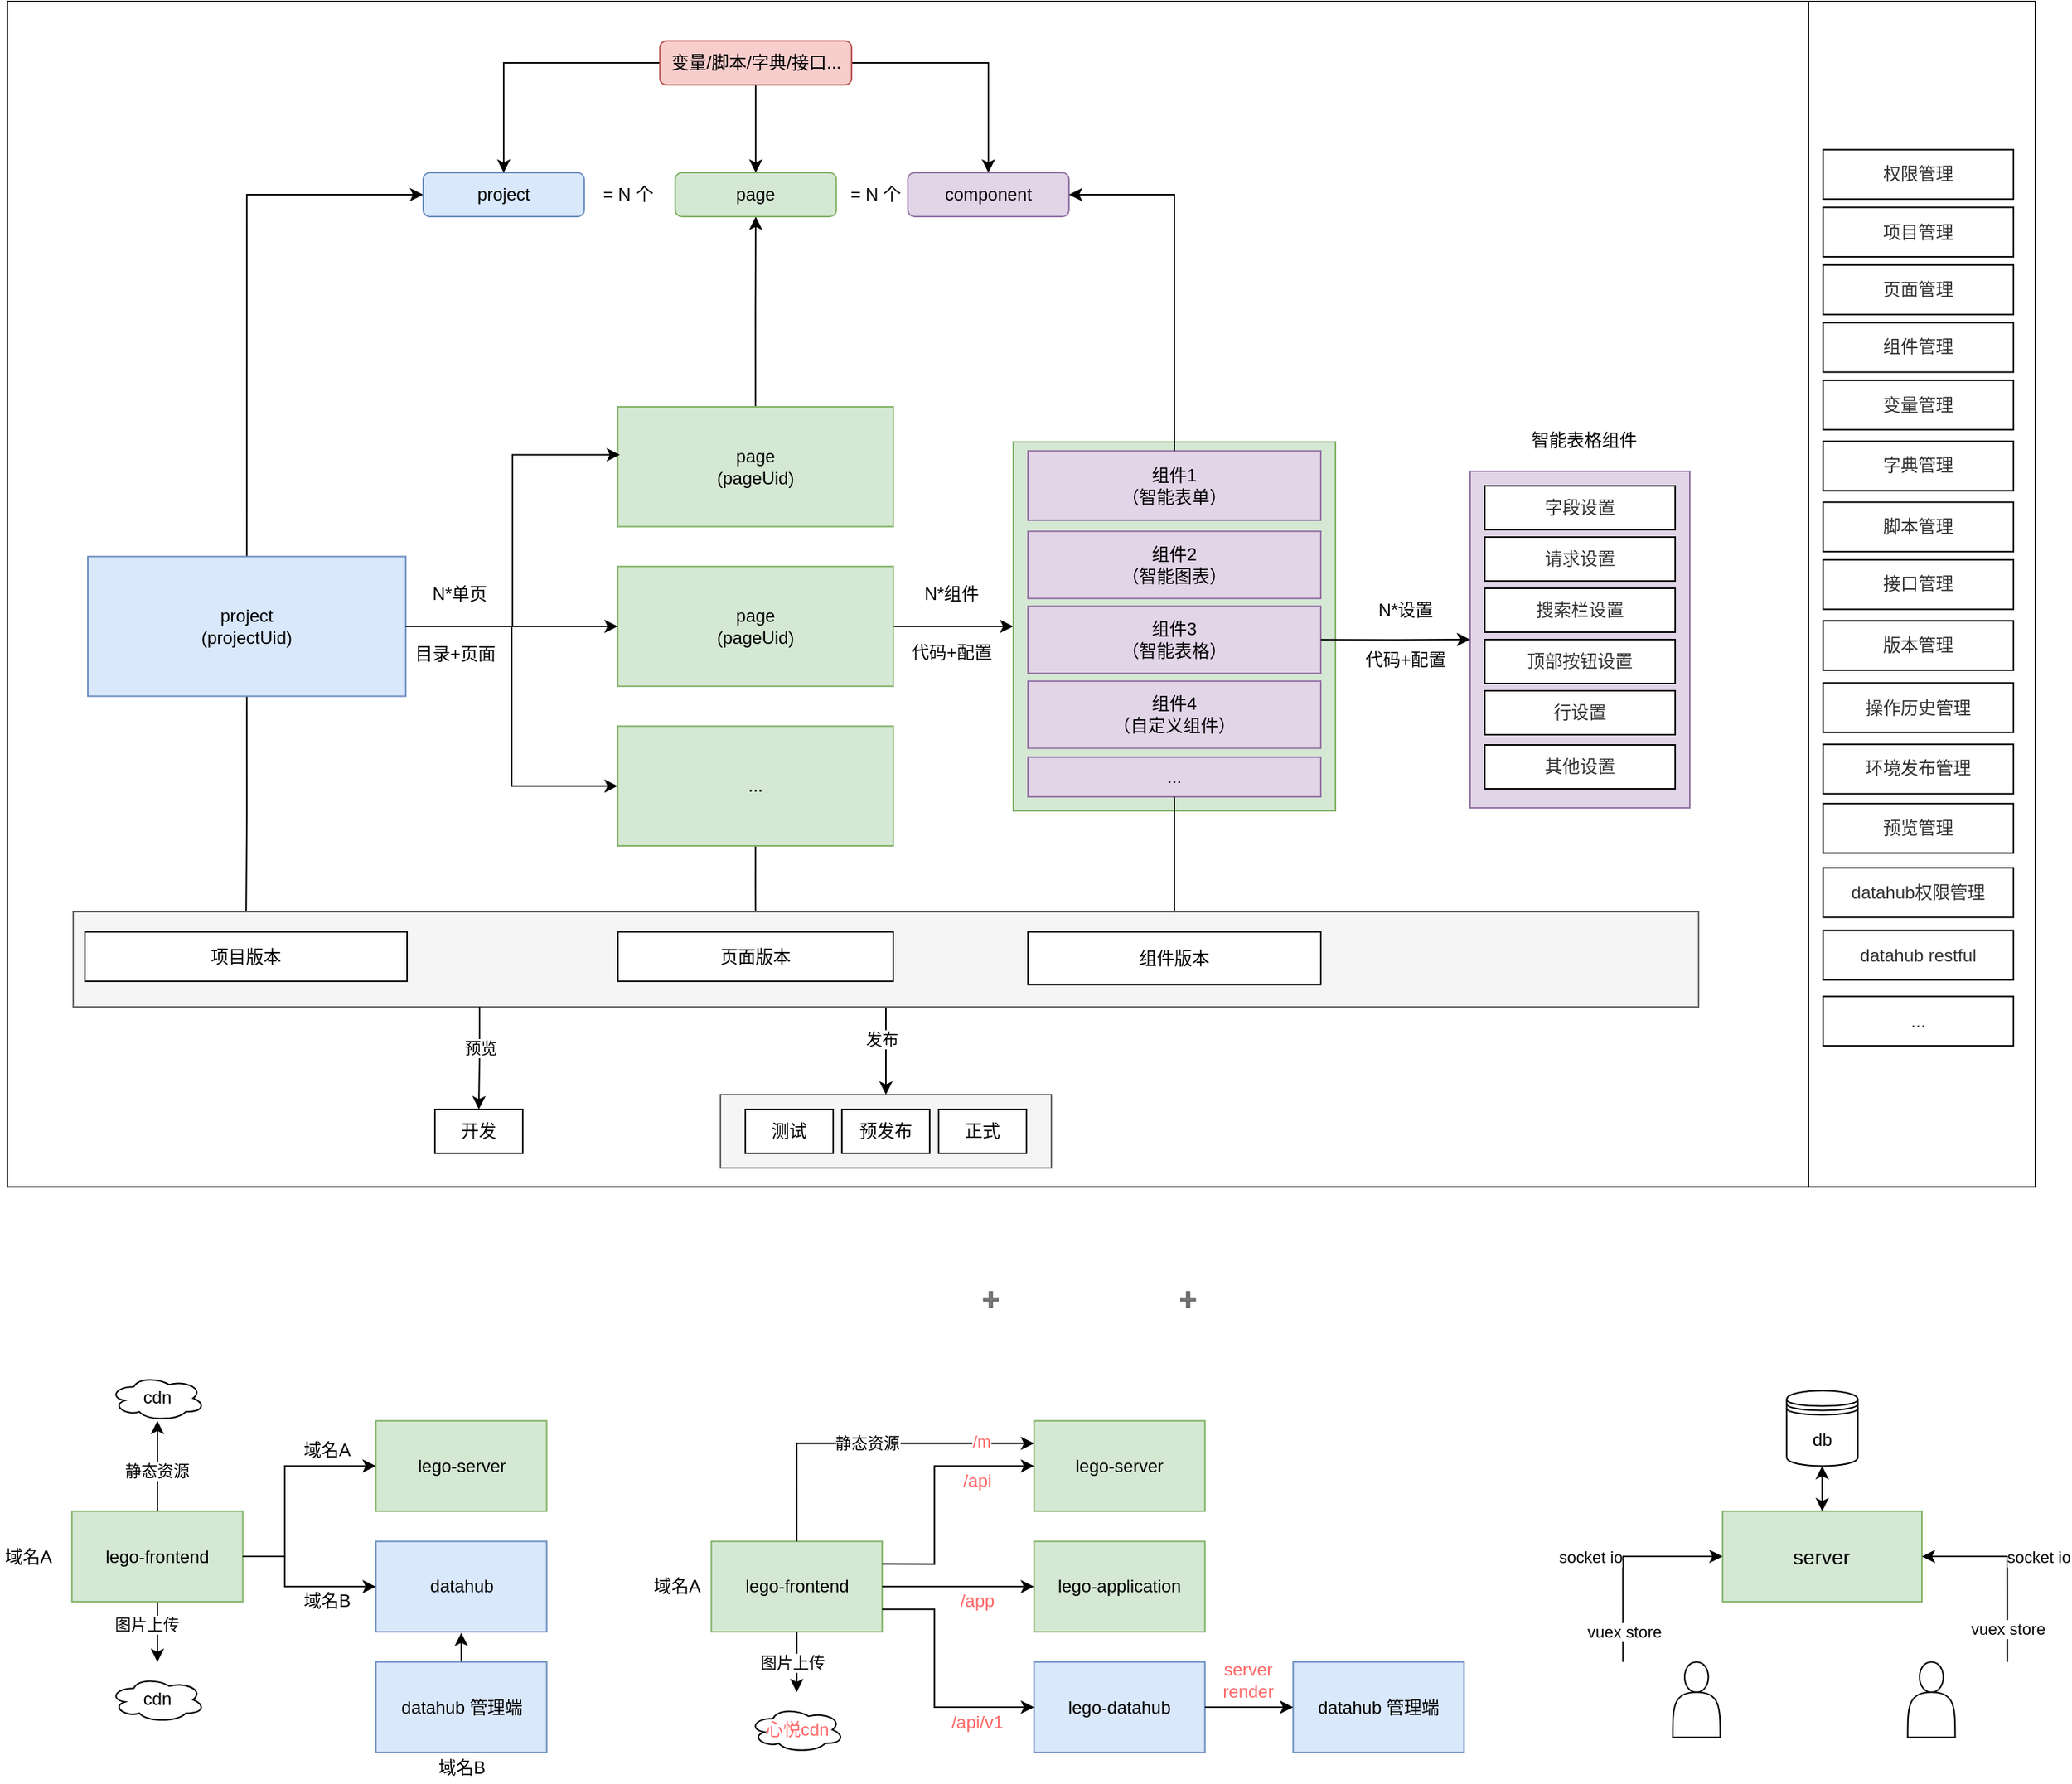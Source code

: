 <mxfile version="14.8.0" type="github">
  <diagram id="uDUzqy1bVPLQPqyA0Kb6" name="Page-1">
    <mxGraphModel dx="3192" dy="2704" grid="1" gridSize="10" guides="1" tooltips="1" connect="1" arrows="1" fold="1" page="1" pageScale="1" pageWidth="827" pageHeight="1169" math="0" shadow="0">
      <root>
        <mxCell id="0" />
        <mxCell id="1" parent="0" />
        <mxCell id="IaOmF9w9HwhS0B1iCCKS-152" value="" style="rounded=0;whiteSpace=wrap;html=1;" vertex="1" parent="1">
          <mxGeometry x="1195.01" y="-97" width="154.99" height="810" as="geometry" />
        </mxCell>
        <mxCell id="IaOmF9w9HwhS0B1iCCKS-147" value="" style="rounded=0;whiteSpace=wrap;html=1;" vertex="1" parent="1">
          <mxGeometry x="-34.99" y="-97" width="1230" height="810" as="geometry" />
        </mxCell>
        <mxCell id="IaOmF9w9HwhS0B1iCCKS-73" style="edgeStyle=orthogonalEdgeStyle;rounded=0;orthogonalLoop=1;jettySize=auto;html=1;exitX=0.5;exitY=1;exitDx=0;exitDy=0;entryX=0.5;entryY=0;entryDx=0;entryDy=0;" edge="1" parent="1" source="IaOmF9w9HwhS0B1iCCKS-68" target="IaOmF9w9HwhS0B1iCCKS-69">
          <mxGeometry relative="1" as="geometry" />
        </mxCell>
        <mxCell id="IaOmF9w9HwhS0B1iCCKS-74" value="发布" style="edgeLabel;html=1;align=center;verticalAlign=middle;resizable=0;points=[];" vertex="1" connectable="0" parent="IaOmF9w9HwhS0B1iCCKS-73">
          <mxGeometry x="-0.28" y="-3" relative="1" as="geometry">
            <mxPoint as="offset" />
          </mxGeometry>
        </mxCell>
        <mxCell id="IaOmF9w9HwhS0B1iCCKS-24" style="edgeStyle=orthogonalEdgeStyle;rounded=0;orthogonalLoop=1;jettySize=auto;html=1;exitX=0.5;exitY=0;exitDx=0;exitDy=0;entryX=0;entryY=0.5;entryDx=0;entryDy=0;" edge="1" parent="1" source="IaOmF9w9HwhS0B1iCCKS-1" target="IaOmF9w9HwhS0B1iCCKS-17">
          <mxGeometry relative="1" as="geometry" />
        </mxCell>
        <mxCell id="IaOmF9w9HwhS0B1iCCKS-65" style="edgeStyle=orthogonalEdgeStyle;rounded=0;orthogonalLoop=1;jettySize=auto;html=1;exitX=0.5;exitY=1;exitDx=0;exitDy=0;" edge="1" parent="1" source="IaOmF9w9HwhS0B1iCCKS-1" target="IaOmF9w9HwhS0B1iCCKS-64">
          <mxGeometry relative="1" as="geometry" />
        </mxCell>
        <mxCell id="IaOmF9w9HwhS0B1iCCKS-1" value="project&lt;br&gt;(projectUid)" style="rounded=0;whiteSpace=wrap;html=1;fillColor=#dae8fc;strokeColor=#6c8ebf;" vertex="1" parent="1">
          <mxGeometry x="20" y="282.273" width="217.105" height="95.455" as="geometry" />
        </mxCell>
        <mxCell id="IaOmF9w9HwhS0B1iCCKS-25" style="edgeStyle=orthogonalEdgeStyle;rounded=0;orthogonalLoop=1;jettySize=auto;html=1;exitX=0.5;exitY=0;exitDx=0;exitDy=0;entryX=0.5;entryY=1;entryDx=0;entryDy=0;" edge="1" parent="1" source="IaOmF9w9HwhS0B1iCCKS-4" target="IaOmF9w9HwhS0B1iCCKS-21">
          <mxGeometry relative="1" as="geometry" />
        </mxCell>
        <mxCell id="IaOmF9w9HwhS0B1iCCKS-4" value="page&lt;br&gt;(pageUid)" style="rounded=0;whiteSpace=wrap;html=1;fillColor=#d5e8d4;strokeColor=#82b366;" vertex="1" parent="1">
          <mxGeometry x="381.842" y="180" width="188.158" height="81.818" as="geometry" />
        </mxCell>
        <mxCell id="IaOmF9w9HwhS0B1iCCKS-5" style="edgeStyle=orthogonalEdgeStyle;rounded=0;orthogonalLoop=1;jettySize=auto;html=1;exitX=1;exitY=0.5;exitDx=0;exitDy=0;entryX=0.008;entryY=0.4;entryDx=0;entryDy=0;entryPerimeter=0;" edge="1" parent="1" source="IaOmF9w9HwhS0B1iCCKS-1" target="IaOmF9w9HwhS0B1iCCKS-4">
          <mxGeometry x="20" y="180" as="geometry">
            <Array as="points">
              <mxPoint x="310" y="330" />
              <mxPoint x="310" y="213" />
            </Array>
          </mxGeometry>
        </mxCell>
        <mxCell id="IaOmF9w9HwhS0B1iCCKS-55" style="edgeStyle=orthogonalEdgeStyle;rounded=0;orthogonalLoop=1;jettySize=auto;html=1;exitX=1;exitY=0.5;exitDx=0;exitDy=0;" edge="1" parent="1" source="IaOmF9w9HwhS0B1iCCKS-6" target="IaOmF9w9HwhS0B1iCCKS-28">
          <mxGeometry relative="1" as="geometry" />
        </mxCell>
        <mxCell id="IaOmF9w9HwhS0B1iCCKS-6" value="page&lt;br&gt;(pageUid)" style="rounded=0;whiteSpace=wrap;html=1;fillColor=#d5e8d4;strokeColor=#82b366;" vertex="1" parent="1">
          <mxGeometry x="381.842" y="289.091" width="188.158" height="81.818" as="geometry" />
        </mxCell>
        <mxCell id="IaOmF9w9HwhS0B1iCCKS-8" style="edgeStyle=orthogonalEdgeStyle;rounded=0;orthogonalLoop=1;jettySize=auto;html=1;exitX=1;exitY=0.5;exitDx=0;exitDy=0;" edge="1" parent="1" source="IaOmF9w9HwhS0B1iCCKS-1" target="IaOmF9w9HwhS0B1iCCKS-6">
          <mxGeometry x="20" y="180" as="geometry" />
        </mxCell>
        <mxCell id="IaOmF9w9HwhS0B1iCCKS-66" style="edgeStyle=orthogonalEdgeStyle;rounded=0;orthogonalLoop=1;jettySize=auto;html=1;exitX=0.5;exitY=1;exitDx=0;exitDy=0;" edge="1" parent="1" source="IaOmF9w9HwhS0B1iCCKS-7" target="IaOmF9w9HwhS0B1iCCKS-60">
          <mxGeometry relative="1" as="geometry" />
        </mxCell>
        <mxCell id="IaOmF9w9HwhS0B1iCCKS-7" value="..." style="rounded=0;whiteSpace=wrap;html=1;fillColor=#d5e8d4;strokeColor=#82b366;" vertex="1" parent="1">
          <mxGeometry x="381.842" y="398.182" width="188.158" height="81.818" as="geometry" />
        </mxCell>
        <mxCell id="IaOmF9w9HwhS0B1iCCKS-9" style="edgeStyle=orthogonalEdgeStyle;rounded=0;orthogonalLoop=1;jettySize=auto;html=1;exitX=1;exitY=0.5;exitDx=0;exitDy=0;entryX=0;entryY=0.5;entryDx=0;entryDy=0;" edge="1" parent="1" source="IaOmF9w9HwhS0B1iCCKS-1" target="IaOmF9w9HwhS0B1iCCKS-7">
          <mxGeometry x="20" y="180" as="geometry" />
        </mxCell>
        <mxCell id="IaOmF9w9HwhS0B1iCCKS-17" value="&lt;span&gt;project&lt;/span&gt;" style="rounded=1;whiteSpace=wrap;html=1;fillColor=#dae8fc;strokeColor=#6c8ebf;" vertex="1" parent="1">
          <mxGeometry x="249" y="20" width="110" height="30" as="geometry" />
        </mxCell>
        <mxCell id="IaOmF9w9HwhS0B1iCCKS-20" value="= N 个" style="text;html=1;strokeColor=none;fillColor=none;align=center;verticalAlign=middle;whiteSpace=wrap;rounded=0;" vertex="1" parent="1">
          <mxGeometry x="364" y="25" width="50" height="20" as="geometry" />
        </mxCell>
        <mxCell id="IaOmF9w9HwhS0B1iCCKS-21" value="&lt;span&gt;page&lt;/span&gt;" style="rounded=1;whiteSpace=wrap;html=1;fillColor=#d5e8d4;strokeColor=#82b366;" vertex="1" parent="1">
          <mxGeometry x="421.11" y="20" width="110" height="30" as="geometry" />
        </mxCell>
        <mxCell id="IaOmF9w9HwhS0B1iCCKS-34" value="N*单页" style="text;html=1;strokeColor=none;fillColor=none;align=center;verticalAlign=middle;whiteSpace=wrap;rounded=0;" vertex="1" parent="1">
          <mxGeometry x="254" y="298" width="40" height="20" as="geometry" />
        </mxCell>
        <mxCell id="IaOmF9w9HwhS0B1iCCKS-37" value="" style="rounded=0;whiteSpace=wrap;html=1;fillColor=#e1d5e7;strokeColor=#9673a6;" vertex="1" parent="1">
          <mxGeometry x="964" y="224" width="150" height="230" as="geometry" />
        </mxCell>
        <mxCell id="IaOmF9w9HwhS0B1iCCKS-38" value="&lt;span style=&quot;color: rgb(48 , 49 , 51) ; font-family: &amp;#34;avenir&amp;#34; , &amp;#34;helvetica&amp;#34; , &amp;#34;arial&amp;#34; , sans-serif ; background-color: rgb(255 , 255 , 255)&quot;&gt;&lt;font style=&quot;font-size: 12px&quot;&gt;字段设置&lt;/font&gt;&lt;/span&gt;" style="rounded=0;whiteSpace=wrap;html=1;" vertex="1" parent="1">
          <mxGeometry x="974" y="234" width="130" height="30" as="geometry" />
        </mxCell>
        <mxCell id="IaOmF9w9HwhS0B1iCCKS-39" value="&lt;span style=&quot;color: rgb(48 , 49 , 51) ; font-family: &amp;#34;avenir&amp;#34; , &amp;#34;helvetica&amp;#34; , &amp;#34;arial&amp;#34; , sans-serif ; background-color: rgb(255 , 255 , 255)&quot;&gt;&lt;font style=&quot;font-size: 12px&quot;&gt;请求设置&lt;/font&gt;&lt;/span&gt;" style="rounded=0;whiteSpace=wrap;html=1;" vertex="1" parent="1">
          <mxGeometry x="974" y="269" width="130" height="30" as="geometry" />
        </mxCell>
        <mxCell id="IaOmF9w9HwhS0B1iCCKS-40" value="&lt;font color=&quot;#303133&quot; face=&quot;avenir, helvetica, arial, sans-serif&quot;&gt;&lt;span style=&quot;background-color: rgb(255 , 255 , 255)&quot;&gt;搜索栏设置&lt;/span&gt;&lt;/font&gt;" style="rounded=0;whiteSpace=wrap;html=1;" vertex="1" parent="1">
          <mxGeometry x="974" y="304" width="130" height="30" as="geometry" />
        </mxCell>
        <mxCell id="IaOmF9w9HwhS0B1iCCKS-41" value="&lt;font color=&quot;#303133&quot; face=&quot;avenir, helvetica, arial, sans-serif&quot;&gt;&lt;span style=&quot;background-color: rgb(255 , 255 , 255)&quot;&gt;顶部按钮设置&lt;/span&gt;&lt;/font&gt;" style="rounded=0;whiteSpace=wrap;html=1;" vertex="1" parent="1">
          <mxGeometry x="974" y="339" width="130" height="30" as="geometry" />
        </mxCell>
        <mxCell id="IaOmF9w9HwhS0B1iCCKS-42" value="&lt;span style=&quot;color: rgb(48 , 49 , 51) ; font-family: &amp;#34;avenir&amp;#34; , &amp;#34;helvetica&amp;#34; , &amp;#34;arial&amp;#34; , sans-serif ; background-color: rgb(255 , 255 , 255)&quot;&gt;&lt;font style=&quot;font-size: 12px&quot;&gt;行设置&lt;/font&gt;&lt;/span&gt;" style="rounded=0;whiteSpace=wrap;html=1;" vertex="1" parent="1">
          <mxGeometry x="974" y="374" width="130" height="30" as="geometry" />
        </mxCell>
        <mxCell id="IaOmF9w9HwhS0B1iCCKS-43" value="&lt;font color=&quot;#303133&quot; face=&quot;avenir, helvetica, arial, sans-serif&quot;&gt;&lt;span style=&quot;background-color: rgb(255 , 255 , 255)&quot;&gt;其他设置&lt;/span&gt;&lt;/font&gt;" style="rounded=0;whiteSpace=wrap;html=1;" vertex="1" parent="1">
          <mxGeometry x="974" y="411" width="130" height="30" as="geometry" />
        </mxCell>
        <mxCell id="IaOmF9w9HwhS0B1iCCKS-44" value="智能表格组件" style="text;html=1;strokeColor=none;fillColor=none;align=center;verticalAlign=middle;whiteSpace=wrap;rounded=0;" vertex="1" parent="1">
          <mxGeometry x="1002.5" y="193" width="77.5" height="20" as="geometry" />
        </mxCell>
        <mxCell id="IaOmF9w9HwhS0B1iCCKS-47" value="" style="group;fillColor=#d5e8d4;strokeColor=#82b366;" vertex="1" connectable="0" parent="1">
          <mxGeometry x="652" y="204" width="220" height="252" as="geometry" />
        </mxCell>
        <mxCell id="IaOmF9w9HwhS0B1iCCKS-28" value="" style="rounded=0;whiteSpace=wrap;html=1;fillColor=#d5e8d4;strokeColor=#82b366;" vertex="1" parent="IaOmF9w9HwhS0B1iCCKS-47">
          <mxGeometry width="220" height="252" as="geometry" />
        </mxCell>
        <mxCell id="IaOmF9w9HwhS0B1iCCKS-30" value="组件1&lt;br&gt;（智能表单）" style="rounded=0;whiteSpace=wrap;html=1;fillColor=#e1d5e7;strokeColor=#9673a6;" vertex="1" parent="IaOmF9w9HwhS0B1iCCKS-47">
          <mxGeometry x="10" y="6.109" width="200" height="47.345" as="geometry" />
        </mxCell>
        <mxCell id="IaOmF9w9HwhS0B1iCCKS-31" value="组件2&lt;br&gt;（智能图表）" style="rounded=0;whiteSpace=wrap;html=1;fillColor=#e1d5e7;strokeColor=#9673a6;" vertex="1" parent="IaOmF9w9HwhS0B1iCCKS-47">
          <mxGeometry x="10" y="61.091" width="200" height="45.818" as="geometry" />
        </mxCell>
        <mxCell id="IaOmF9w9HwhS0B1iCCKS-32" value="..." style="rounded=0;whiteSpace=wrap;html=1;fillColor=#e1d5e7;strokeColor=#9673a6;" vertex="1" parent="IaOmF9w9HwhS0B1iCCKS-47">
          <mxGeometry x="10" y="215.345" width="200" height="27.109" as="geometry" />
        </mxCell>
        <mxCell id="IaOmF9w9HwhS0B1iCCKS-45" value="组件3&lt;br&gt;（智能表格）" style="rounded=0;whiteSpace=wrap;html=1;fillColor=#e1d5e7;strokeColor=#9673a6;" vertex="1" parent="IaOmF9w9HwhS0B1iCCKS-47">
          <mxGeometry x="10" y="112.255" width="200" height="45.818" as="geometry" />
        </mxCell>
        <mxCell id="IaOmF9w9HwhS0B1iCCKS-46" value="组件4&lt;br&gt;（自定义组件）" style="rounded=0;whiteSpace=wrap;html=1;fillColor=#e1d5e7;strokeColor=#9673a6;" vertex="1" parent="IaOmF9w9HwhS0B1iCCKS-47">
          <mxGeometry x="10" y="163.418" width="200" height="45.818" as="geometry" />
        </mxCell>
        <mxCell id="IaOmF9w9HwhS0B1iCCKS-53" value="&lt;span&gt;component&lt;/span&gt;" style="rounded=1;whiteSpace=wrap;html=1;fillColor=#e1d5e7;strokeColor=#9673a6;" vertex="1" parent="1">
          <mxGeometry x="580" y="20" width="110" height="30" as="geometry" />
        </mxCell>
        <mxCell id="IaOmF9w9HwhS0B1iCCKS-54" value="= N 个" style="text;html=1;strokeColor=none;fillColor=none;align=center;verticalAlign=middle;whiteSpace=wrap;rounded=0;" vertex="1" parent="1">
          <mxGeometry x="538" y="25" width="40" height="20" as="geometry" />
        </mxCell>
        <mxCell id="IaOmF9w9HwhS0B1iCCKS-56" value="N*组件" style="text;html=1;strokeColor=none;fillColor=none;align=center;verticalAlign=middle;whiteSpace=wrap;rounded=0;" vertex="1" parent="1">
          <mxGeometry x="590" y="298" width="40" height="20" as="geometry" />
        </mxCell>
        <mxCell id="IaOmF9w9HwhS0B1iCCKS-58" style="edgeStyle=orthogonalEdgeStyle;rounded=0;orthogonalLoop=1;jettySize=auto;html=1;exitX=1;exitY=0.5;exitDx=0;exitDy=0;" edge="1" parent="1" source="IaOmF9w9HwhS0B1iCCKS-45" target="IaOmF9w9HwhS0B1iCCKS-37">
          <mxGeometry relative="1" as="geometry" />
        </mxCell>
        <mxCell id="IaOmF9w9HwhS0B1iCCKS-59" style="edgeStyle=orthogonalEdgeStyle;rounded=0;orthogonalLoop=1;jettySize=auto;html=1;exitX=0.5;exitY=0;exitDx=0;exitDy=0;entryX=1;entryY=0.5;entryDx=0;entryDy=0;" edge="1" parent="1" source="IaOmF9w9HwhS0B1iCCKS-30" target="IaOmF9w9HwhS0B1iCCKS-53">
          <mxGeometry relative="1" as="geometry" />
        </mxCell>
        <mxCell id="IaOmF9w9HwhS0B1iCCKS-61" value="代码+配置" style="text;html=1;strokeColor=none;fillColor=none;align=center;verticalAlign=middle;whiteSpace=wrap;rounded=0;" vertex="1" parent="1">
          <mxGeometry x="580" y="338" width="60" height="20" as="geometry" />
        </mxCell>
        <mxCell id="IaOmF9w9HwhS0B1iCCKS-62" value="代码+配置" style="text;html=1;strokeColor=none;fillColor=none;align=center;verticalAlign=middle;whiteSpace=wrap;rounded=0;" vertex="1" parent="1">
          <mxGeometry x="890" y="343" width="60" height="20" as="geometry" />
        </mxCell>
        <mxCell id="IaOmF9w9HwhS0B1iCCKS-67" style="edgeStyle=orthogonalEdgeStyle;rounded=0;orthogonalLoop=1;jettySize=auto;html=1;exitX=0.5;exitY=1;exitDx=0;exitDy=0;" edge="1" parent="1" source="IaOmF9w9HwhS0B1iCCKS-32" target="IaOmF9w9HwhS0B1iCCKS-63">
          <mxGeometry relative="1" as="geometry" />
        </mxCell>
        <mxCell id="IaOmF9w9HwhS0B1iCCKS-69" value="" style="rounded=0;whiteSpace=wrap;html=1;fillColor=#f5f5f5;strokeColor=#666666;fontColor=#333333;" vertex="1" parent="1">
          <mxGeometry x="452" y="650" width="226" height="50" as="geometry" />
        </mxCell>
        <mxCell id="IaOmF9w9HwhS0B1iCCKS-70" value="测试" style="rounded=0;whiteSpace=wrap;html=1;" vertex="1" parent="1">
          <mxGeometry x="469" y="660" width="60" height="30" as="geometry" />
        </mxCell>
        <mxCell id="IaOmF9w9HwhS0B1iCCKS-71" value="预发布" style="rounded=0;whiteSpace=wrap;html=1;" vertex="1" parent="1">
          <mxGeometry x="534.92" y="660" width="60" height="30" as="geometry" />
        </mxCell>
        <mxCell id="IaOmF9w9HwhS0B1iCCKS-72" value="正式" style="rounded=0;whiteSpace=wrap;html=1;" vertex="1" parent="1">
          <mxGeometry x="601" y="660" width="60" height="30" as="geometry" />
        </mxCell>
        <mxCell id="IaOmF9w9HwhS0B1iCCKS-128" style="edgeStyle=orthogonalEdgeStyle;rounded=0;orthogonalLoop=1;jettySize=auto;html=1;exitX=0.5;exitY=1;exitDx=0;exitDy=0;entryX=0.5;entryY=0;entryDx=0;entryDy=0;fontColor=#FF6666;" edge="1" parent="1" source="IaOmF9w9HwhS0B1iCCKS-127" target="IaOmF9w9HwhS0B1iCCKS-21">
          <mxGeometry relative="1" as="geometry" />
        </mxCell>
        <mxCell id="IaOmF9w9HwhS0B1iCCKS-129" style="edgeStyle=orthogonalEdgeStyle;rounded=0;orthogonalLoop=1;jettySize=auto;html=1;exitX=1;exitY=0.5;exitDx=0;exitDy=0;fontColor=#FF6666;" edge="1" parent="1" source="IaOmF9w9HwhS0B1iCCKS-127" target="IaOmF9w9HwhS0B1iCCKS-53">
          <mxGeometry relative="1" as="geometry" />
        </mxCell>
        <mxCell id="IaOmF9w9HwhS0B1iCCKS-130" style="edgeStyle=orthogonalEdgeStyle;rounded=0;orthogonalLoop=1;jettySize=auto;html=1;exitX=0;exitY=0.5;exitDx=0;exitDy=0;entryX=0.5;entryY=0;entryDx=0;entryDy=0;fontColor=#FF6666;" edge="1" parent="1" source="IaOmF9w9HwhS0B1iCCKS-127" target="IaOmF9w9HwhS0B1iCCKS-17">
          <mxGeometry relative="1" as="geometry" />
        </mxCell>
        <mxCell id="IaOmF9w9HwhS0B1iCCKS-127" value="变量/脚本/字典/接口..." style="rounded=1;whiteSpace=wrap;html=1;fillColor=#f8cecc;strokeColor=#b85450;" vertex="1" parent="1">
          <mxGeometry x="410.65" y="-70" width="130.92" height="30" as="geometry" />
        </mxCell>
        <mxCell id="IaOmF9w9HwhS0B1iCCKS-131" value="目录+页面" style="text;html=1;strokeColor=none;fillColor=none;align=center;verticalAlign=middle;whiteSpace=wrap;rounded=0;" vertex="1" parent="1">
          <mxGeometry x="240.92" y="339" width="60" height="20" as="geometry" />
        </mxCell>
        <mxCell id="IaOmF9w9HwhS0B1iCCKS-132" value="N*设置" style="text;html=1;strokeColor=none;fillColor=none;align=center;verticalAlign=middle;whiteSpace=wrap;rounded=0;" vertex="1" parent="1">
          <mxGeometry x="900" y="309" width="40" height="20" as="geometry" />
        </mxCell>
        <mxCell id="IaOmF9w9HwhS0B1iCCKS-133" value="&lt;font color=&quot;#303133&quot; face=&quot;avenir, helvetica, arial, sans-serif&quot;&gt;&lt;span style=&quot;background-color: rgb(255 , 255 , 255)&quot;&gt;权限管理&lt;/span&gt;&lt;/font&gt;" style="rounded=0;whiteSpace=wrap;html=1;" vertex="1" parent="1">
          <mxGeometry x="1205.01" y="4.297" width="130" height="33.766" as="geometry" />
        </mxCell>
        <mxCell id="IaOmF9w9HwhS0B1iCCKS-134" value="&lt;span style=&quot;color: rgb(48 , 49 , 51) ; font-family: &amp;#34;avenir&amp;#34; , &amp;#34;helvetica&amp;#34; , &amp;#34;arial&amp;#34; , sans-serif ; background-color: rgb(255 , 255 , 255)&quot;&gt;&lt;font style=&quot;font-size: 12px&quot;&gt;项目管理&lt;/font&gt;&lt;/span&gt;" style="rounded=0;whiteSpace=wrap;html=1;" vertex="1" parent="1">
          <mxGeometry x="1205.01" y="43.69" width="130" height="33.766" as="geometry" />
        </mxCell>
        <mxCell id="IaOmF9w9HwhS0B1iCCKS-135" value="&lt;font color=&quot;#303133&quot; face=&quot;avenir, helvetica, arial, sans-serif&quot;&gt;&lt;span style=&quot;background-color: rgb(255 , 255 , 255)&quot;&gt;页面管理&lt;/span&gt;&lt;/font&gt;" style="rounded=0;whiteSpace=wrap;html=1;" vertex="1" parent="1">
          <mxGeometry x="1205.01" y="83.084" width="130" height="33.766" as="geometry" />
        </mxCell>
        <mxCell id="IaOmF9w9HwhS0B1iCCKS-136" value="&lt;font color=&quot;#303133&quot; face=&quot;avenir, helvetica, arial, sans-serif&quot;&gt;&lt;span style=&quot;background-color: rgb(255 , 255 , 255)&quot;&gt;组件管理&lt;/span&gt;&lt;/font&gt;" style="rounded=0;whiteSpace=wrap;html=1;" vertex="1" parent="1">
          <mxGeometry x="1205.01" y="122.477" width="130" height="33.766" as="geometry" />
        </mxCell>
        <mxCell id="IaOmF9w9HwhS0B1iCCKS-137" value="&lt;span style=&quot;color: rgb(48 , 49 , 51) ; font-family: &amp;#34;avenir&amp;#34; , &amp;#34;helvetica&amp;#34; , &amp;#34;arial&amp;#34; , sans-serif ; background-color: rgb(255 , 255 , 255)&quot;&gt;&lt;font style=&quot;font-size: 12px&quot;&gt;变量管理&lt;/font&gt;&lt;/span&gt;" style="rounded=0;whiteSpace=wrap;html=1;" vertex="1" parent="1">
          <mxGeometry x="1205.01" y="161.87" width="130" height="33.766" as="geometry" />
        </mxCell>
        <mxCell id="IaOmF9w9HwhS0B1iCCKS-138" value="&lt;font color=&quot;#303133&quot; face=&quot;avenir, helvetica, arial, sans-serif&quot;&gt;&lt;span style=&quot;background-color: rgb(255 , 255 , 255)&quot;&gt;字典管理&lt;/span&gt;&lt;/font&gt;" style="rounded=0;whiteSpace=wrap;html=1;" vertex="1" parent="1">
          <mxGeometry x="1205.01" y="203.515" width="130" height="33.766" as="geometry" />
        </mxCell>
        <mxCell id="IaOmF9w9HwhS0B1iCCKS-139" value="&lt;font color=&quot;#303133&quot; face=&quot;avenir, helvetica, arial, sans-serif&quot;&gt;&lt;span style=&quot;background-color: rgb(255 , 255 , 255)&quot;&gt;脚本管理&lt;/span&gt;&lt;/font&gt;" style="rounded=0;whiteSpace=wrap;html=1;" vertex="1" parent="1">
          <mxGeometry x="1205.01" y="245.159" width="130" height="33.766" as="geometry" />
        </mxCell>
        <mxCell id="IaOmF9w9HwhS0B1iCCKS-140" value="&lt;span style=&quot;color: rgb(48 , 49 , 51) ; font-family: &amp;#34;avenir&amp;#34; , &amp;#34;helvetica&amp;#34; , &amp;#34;arial&amp;#34; , sans-serif ; background-color: rgb(255 , 255 , 255)&quot;&gt;&lt;font style=&quot;font-size: 12px&quot;&gt;接口管理&lt;/font&gt;&lt;/span&gt;" style="rounded=0;whiteSpace=wrap;html=1;" vertex="1" parent="1">
          <mxGeometry x="1205.01" y="284.552" width="130" height="33.766" as="geometry" />
        </mxCell>
        <mxCell id="IaOmF9w9HwhS0B1iCCKS-141" value="&lt;font color=&quot;#303133&quot; face=&quot;avenir, helvetica, arial, sans-serif&quot;&gt;&lt;span style=&quot;background-color: rgb(255 , 255 , 255)&quot;&gt;版本管理&lt;/span&gt;&lt;/font&gt;" style="rounded=0;whiteSpace=wrap;html=1;" vertex="1" parent="1">
          <mxGeometry x="1205.01" y="326.197" width="130" height="33.766" as="geometry" />
        </mxCell>
        <mxCell id="IaOmF9w9HwhS0B1iCCKS-142" value="&lt;font color=&quot;#303133&quot; face=&quot;avenir, helvetica, arial, sans-serif&quot;&gt;&lt;span style=&quot;background-color: rgb(255 , 255 , 255)&quot;&gt;操作历史管理&lt;/span&gt;&lt;/font&gt;" style="rounded=0;whiteSpace=wrap;html=1;" vertex="1" parent="1">
          <mxGeometry x="1205.01" y="368.663" width="130" height="33.766" as="geometry" />
        </mxCell>
        <mxCell id="IaOmF9w9HwhS0B1iCCKS-143" value="&lt;font color=&quot;#303133&quot; face=&quot;avenir, helvetica, arial, sans-serif&quot;&gt;&lt;span style=&quot;background-color: rgb(255 , 255 , 255)&quot;&gt;环境发布管理&lt;/span&gt;&lt;/font&gt;" style="rounded=0;whiteSpace=wrap;html=1;" vertex="1" parent="1">
          <mxGeometry x="1205.01" y="410.611" width="130" height="33.766" as="geometry" />
        </mxCell>
        <mxCell id="IaOmF9w9HwhS0B1iCCKS-144" value="&lt;font color=&quot;#303133&quot; face=&quot;avenir, helvetica, arial, sans-serif&quot;&gt;&lt;span style=&quot;background-color: rgb(255 , 255 , 255)&quot;&gt;预览管理&lt;/span&gt;&lt;/font&gt;" style="rounded=0;whiteSpace=wrap;html=1;" vertex="1" parent="1">
          <mxGeometry x="1205.01" y="451.13" width="130" height="33.766" as="geometry" />
        </mxCell>
        <mxCell id="IaOmF9w9HwhS0B1iCCKS-145" value="&lt;font color=&quot;#303133&quot; face=&quot;avenir, helvetica, arial, sans-serif&quot;&gt;&lt;span style=&quot;background-color: rgb(255 , 255 , 255)&quot;&gt;datahub restful&lt;/span&gt;&lt;/font&gt;" style="rounded=0;whiteSpace=wrap;html=1;" vertex="1" parent="1">
          <mxGeometry x="1205.01" y="537.795" width="130" height="33.766" as="geometry" />
        </mxCell>
        <mxCell id="IaOmF9w9HwhS0B1iCCKS-149" value="&lt;font color=&quot;#303133&quot; face=&quot;avenir, helvetica, arial, sans-serif&quot;&gt;&lt;span style=&quot;background-color: rgb(255 , 255 , 255)&quot;&gt;datahub权限管理&lt;/span&gt;&lt;/font&gt;" style="rounded=0;whiteSpace=wrap;html=1;" vertex="1" parent="1">
          <mxGeometry x="1205.01" y="495.025" width="130" height="33.766" as="geometry" />
        </mxCell>
        <mxCell id="IaOmF9w9HwhS0B1iCCKS-150" value="&lt;font color=&quot;#303133&quot; face=&quot;avenir, helvetica, arial, sans-serif&quot;&gt;&lt;span style=&quot;background-color: rgb(255 , 255 , 255)&quot;&gt;...&lt;/span&gt;&lt;/font&gt;" style="rounded=0;whiteSpace=wrap;html=1;" vertex="1" parent="1">
          <mxGeometry x="1205.01" y="582.816" width="130" height="33.766" as="geometry" />
        </mxCell>
        <mxCell id="IaOmF9w9HwhS0B1iCCKS-153" value="" style="group" vertex="1" connectable="0" parent="1">
          <mxGeometry x="10" y="525" width="1110" height="65" as="geometry" />
        </mxCell>
        <mxCell id="IaOmF9w9HwhS0B1iCCKS-68" value="" style="rounded=0;whiteSpace=wrap;html=1;fillColor=#f5f5f5;strokeColor=#666666;fontColor=#333333;" vertex="1" parent="IaOmF9w9HwhS0B1iCCKS-153">
          <mxGeometry width="1110" height="65" as="geometry" />
        </mxCell>
        <mxCell id="IaOmF9w9HwhS0B1iCCKS-60" value="页面版本" style="rounded=0;whiteSpace=wrap;html=1;" vertex="1" parent="IaOmF9w9HwhS0B1iCCKS-153">
          <mxGeometry x="372" y="13.765" width="188" height="33.647" as="geometry" />
        </mxCell>
        <mxCell id="IaOmF9w9HwhS0B1iCCKS-63" value="组件版本" style="rounded=0;whiteSpace=wrap;html=1;" vertex="1" parent="IaOmF9w9HwhS0B1iCCKS-153">
          <mxGeometry x="652" y="13.765" width="200" height="35.941" as="geometry" />
        </mxCell>
        <mxCell id="IaOmF9w9HwhS0B1iCCKS-64" value="项目版本" style="rounded=0;whiteSpace=wrap;html=1;" vertex="1" parent="IaOmF9w9HwhS0B1iCCKS-153">
          <mxGeometry x="8" y="13.765" width="220" height="33.647" as="geometry" />
        </mxCell>
        <mxCell id="IaOmF9w9HwhS0B1iCCKS-155" value="开发" style="rounded=0;whiteSpace=wrap;html=1;" vertex="1" parent="1">
          <mxGeometry x="257" y="660" width="60" height="30" as="geometry" />
        </mxCell>
        <mxCell id="IaOmF9w9HwhS0B1iCCKS-156" style="edgeStyle=orthogonalEdgeStyle;rounded=0;orthogonalLoop=1;jettySize=auto;html=1;exitX=0.25;exitY=1;exitDx=0;exitDy=0;entryX=0.5;entryY=0;entryDx=0;entryDy=0;fontColor=#FF6666;" edge="1" parent="1" source="IaOmF9w9HwhS0B1iCCKS-68" target="IaOmF9w9HwhS0B1iCCKS-155">
          <mxGeometry relative="1" as="geometry" />
        </mxCell>
        <mxCell id="IaOmF9w9HwhS0B1iCCKS-157" value="预览" style="edgeLabel;html=1;align=center;verticalAlign=middle;resizable=0;points=[];" vertex="1" connectable="0" parent="IaOmF9w9HwhS0B1iCCKS-156">
          <mxGeometry x="-0.206" relative="1" as="geometry">
            <mxPoint as="offset" />
          </mxGeometry>
        </mxCell>
        <mxCell id="IaOmF9w9HwhS0B1iCCKS-180" value="" style="group" vertex="1" connectable="0" parent="1">
          <mxGeometry x="-40" y="774.5" width="1400" height="345.5" as="geometry" />
        </mxCell>
        <mxCell id="IaOmF9w9HwhS0B1iCCKS-112" style="edgeStyle=orthogonalEdgeStyle;rounded=0;orthogonalLoop=1;jettySize=auto;html=1;exitX=0.5;exitY=1;exitDx=0;exitDy=0;fontColor=#FF6666;" edge="1" parent="IaOmF9w9HwhS0B1iCCKS-180" source="IaOmF9w9HwhS0B1iCCKS-75">
          <mxGeometry relative="1" as="geometry">
            <mxPoint x="107.48" y="263.115" as="targetPoint" />
          </mxGeometry>
        </mxCell>
        <mxCell id="IaOmF9w9HwhS0B1iCCKS-113" value="图片上传" style="edgeLabel;html=1;align=center;verticalAlign=middle;resizable=0;points=[];" vertex="1" connectable="0" parent="IaOmF9w9HwhS0B1iCCKS-112">
          <mxGeometry x="-0.012" y="5" relative="1" as="geometry">
            <mxPoint x="-8" as="offset" />
          </mxGeometry>
        </mxCell>
        <mxCell id="IaOmF9w9HwhS0B1iCCKS-75" value="lego-frontend" style="rounded=0;whiteSpace=wrap;html=1;fillColor=#d5e8d4;strokeColor=#82b366;" vertex="1" parent="IaOmF9w9HwhS0B1iCCKS-180">
          <mxGeometry x="49.146" y="160.135" width="116.667" height="61.788" as="geometry" />
        </mxCell>
        <mxCell id="IaOmF9w9HwhS0B1iCCKS-76" value="lego-server" style="rounded=0;whiteSpace=wrap;html=1;fillColor=#d5e8d4;strokeColor=#82b366;" vertex="1" parent="IaOmF9w9HwhS0B1iCCKS-180">
          <mxGeometry x="256.668" y="98.346" width="116.667" height="61.788" as="geometry" />
        </mxCell>
        <mxCell id="IaOmF9w9HwhS0B1iCCKS-85" style="edgeStyle=orthogonalEdgeStyle;rounded=0;orthogonalLoop=1;jettySize=auto;html=1;exitX=1;exitY=0.5;exitDx=0;exitDy=0;" edge="1" parent="IaOmF9w9HwhS0B1iCCKS-180" source="IaOmF9w9HwhS0B1iCCKS-75" target="IaOmF9w9HwhS0B1iCCKS-76">
          <mxGeometry relative="1" as="geometry">
            <Array as="points">
              <mxPoint x="194.446" y="191.029" />
              <mxPoint x="194.446" y="129.241" />
            </Array>
          </mxGeometry>
        </mxCell>
        <mxCell id="IaOmF9w9HwhS0B1iCCKS-77" value="datahub" style="rounded=0;whiteSpace=wrap;html=1;fillColor=#dae8fc;strokeColor=#6c8ebf;" vertex="1" parent="IaOmF9w9HwhS0B1iCCKS-180">
          <mxGeometry x="256.668" y="180.731" width="116.667" height="61.788" as="geometry" />
        </mxCell>
        <mxCell id="IaOmF9w9HwhS0B1iCCKS-86" style="edgeStyle=orthogonalEdgeStyle;rounded=0;orthogonalLoop=1;jettySize=auto;html=1;exitX=1;exitY=0.5;exitDx=0;exitDy=0;" edge="1" parent="IaOmF9w9HwhS0B1iCCKS-180" source="IaOmF9w9HwhS0B1iCCKS-75" target="IaOmF9w9HwhS0B1iCCKS-77">
          <mxGeometry relative="1" as="geometry">
            <Array as="points">
              <mxPoint x="194.446" y="191.029" />
              <mxPoint x="194.446" y="211.625" />
            </Array>
          </mxGeometry>
        </mxCell>
        <mxCell id="IaOmF9w9HwhS0B1iCCKS-81" value="lego-frontend&lt;br&gt;" style="rounded=0;whiteSpace=wrap;html=1;fillColor=#d5e8d4;strokeColor=#82b366;" vertex="1" parent="IaOmF9w9HwhS0B1iCCKS-180">
          <mxGeometry x="485.764" y="180.731" width="116.667" height="61.788" as="geometry" />
        </mxCell>
        <mxCell id="IaOmF9w9HwhS0B1iCCKS-82" value="lego-server" style="rounded=0;whiteSpace=wrap;html=1;fillColor=#d5e8d4;strokeColor=#82b366;" vertex="1" parent="IaOmF9w9HwhS0B1iCCKS-180">
          <mxGeometry x="706.188" y="98.346" width="116.667" height="61.788" as="geometry" />
        </mxCell>
        <mxCell id="IaOmF9w9HwhS0B1iCCKS-87" style="edgeStyle=orthogonalEdgeStyle;rounded=0;orthogonalLoop=1;jettySize=auto;html=1;exitX=1;exitY=0.25;exitDx=0;exitDy=0;entryX=0;entryY=0.5;entryDx=0;entryDy=0;" edge="1" parent="IaOmF9w9HwhS0B1iCCKS-180" source="IaOmF9w9HwhS0B1iCCKS-81" target="IaOmF9w9HwhS0B1iCCKS-82">
          <mxGeometry relative="1" as="geometry">
            <Array as="points">
              <mxPoint x="638.132" y="196.178" />
              <mxPoint x="638.132" y="129.241" />
            </Array>
          </mxGeometry>
        </mxCell>
        <mxCell id="IaOmF9w9HwhS0B1iCCKS-99" value="静态资源" style="edgeStyle=orthogonalEdgeStyle;rounded=0;orthogonalLoop=1;jettySize=auto;html=1;exitX=0.5;exitY=0;exitDx=0;exitDy=0;entryX=0;entryY=0.25;entryDx=0;entryDy=0;" edge="1" parent="IaOmF9w9HwhS0B1iCCKS-180" source="IaOmF9w9HwhS0B1iCCKS-81" target="IaOmF9w9HwhS0B1iCCKS-82">
          <mxGeometry relative="1" as="geometry" />
        </mxCell>
        <mxCell id="IaOmF9w9HwhS0B1iCCKS-100" value="/m" style="edgeLabel;html=1;align=center;verticalAlign=middle;resizable=0;points=[];fontColor=#FF6666;" vertex="1" connectable="0" parent="IaOmF9w9HwhS0B1iCCKS-99">
          <mxGeometry x="0.679" y="2" relative="1" as="geometry">
            <mxPoint as="offset" />
          </mxGeometry>
        </mxCell>
        <mxCell id="IaOmF9w9HwhS0B1iCCKS-83" value="lego-application" style="rounded=0;whiteSpace=wrap;html=1;fillColor=#d5e8d4;strokeColor=#82b366;" vertex="1" parent="IaOmF9w9HwhS0B1iCCKS-180">
          <mxGeometry x="706.188" y="180.731" width="116.667" height="61.788" as="geometry" />
        </mxCell>
        <mxCell id="IaOmF9w9HwhS0B1iCCKS-88" style="edgeStyle=orthogonalEdgeStyle;rounded=0;orthogonalLoop=1;jettySize=auto;html=1;exitX=1;exitY=0.5;exitDx=0;exitDy=0;" edge="1" parent="IaOmF9w9HwhS0B1iCCKS-180" source="IaOmF9w9HwhS0B1iCCKS-81" target="IaOmF9w9HwhS0B1iCCKS-83">
          <mxGeometry relative="1" as="geometry" />
        </mxCell>
        <mxCell id="IaOmF9w9HwhS0B1iCCKS-84" value="lego-datahub" style="rounded=0;whiteSpace=wrap;html=1;fillColor=#dae8fc;strokeColor=#6c8ebf;" vertex="1" parent="IaOmF9w9HwhS0B1iCCKS-180">
          <mxGeometry x="706.188" y="263.115" width="116.667" height="61.788" as="geometry" />
        </mxCell>
        <mxCell id="IaOmF9w9HwhS0B1iCCKS-89" style="edgeStyle=orthogonalEdgeStyle;rounded=0;orthogonalLoop=1;jettySize=auto;html=1;exitX=1;exitY=0.75;exitDx=0;exitDy=0;entryX=0;entryY=0.5;entryDx=0;entryDy=0;" edge="1" parent="IaOmF9w9HwhS0B1iCCKS-180" source="IaOmF9w9HwhS0B1iCCKS-81" target="IaOmF9w9HwhS0B1iCCKS-84">
          <mxGeometry relative="1" as="geometry">
            <Array as="points">
              <mxPoint x="638.132" y="227.072" />
              <mxPoint x="638.132" y="294.01" />
            </Array>
          </mxGeometry>
        </mxCell>
        <mxCell id="IaOmF9w9HwhS0B1iCCKS-90" value="/api" style="text;html=1;strokeColor=none;fillColor=none;align=center;verticalAlign=middle;whiteSpace=wrap;rounded=0;fontColor=#FF6666;" vertex="1" parent="IaOmF9w9HwhS0B1iCCKS-180">
          <mxGeometry x="647.854" y="129.241" width="38.889" height="20.596" as="geometry" />
        </mxCell>
        <mxCell id="IaOmF9w9HwhS0B1iCCKS-91" value="/api/v1" style="text;html=1;strokeColor=none;fillColor=none;align=center;verticalAlign=middle;whiteSpace=wrap;rounded=0;fontColor=#FF6666;" vertex="1" parent="IaOmF9w9HwhS0B1iCCKS-180">
          <mxGeometry x="647.854" y="294.01" width="38.889" height="20.596" as="geometry" />
        </mxCell>
        <mxCell id="IaOmF9w9HwhS0B1iCCKS-92" value="域名A" style="text;html=1;strokeColor=none;fillColor=none;align=center;verticalAlign=middle;whiteSpace=wrap;rounded=0;" vertex="1" parent="IaOmF9w9HwhS0B1iCCKS-180">
          <mxGeometry x="204.168" y="108.645" width="38.889" height="20.596" as="geometry" />
        </mxCell>
        <mxCell id="IaOmF9w9HwhS0B1iCCKS-93" value="域名B" style="text;html=1;strokeColor=none;fillColor=none;align=center;verticalAlign=middle;whiteSpace=wrap;rounded=0;" vertex="1" parent="IaOmF9w9HwhS0B1iCCKS-180">
          <mxGeometry x="204.168" y="211.625" width="38.889" height="20.596" as="geometry" />
        </mxCell>
        <mxCell id="IaOmF9w9HwhS0B1iCCKS-94" value="域名A" style="text;html=1;strokeColor=none;fillColor=none;align=center;verticalAlign=middle;whiteSpace=wrap;rounded=0;" vertex="1" parent="IaOmF9w9HwhS0B1iCCKS-180">
          <mxGeometry y="180.731" width="38.889" height="20.596" as="geometry" />
        </mxCell>
        <mxCell id="IaOmF9w9HwhS0B1iCCKS-96" value="cdn" style="ellipse;shape=cloud;whiteSpace=wrap;html=1;" vertex="1" parent="IaOmF9w9HwhS0B1iCCKS-180">
          <mxGeometry x="75.037" y="67.452" width="64.896" height="30.894" as="geometry" />
        </mxCell>
        <mxCell id="IaOmF9w9HwhS0B1iCCKS-97" style="edgeStyle=orthogonalEdgeStyle;rounded=0;orthogonalLoop=1;jettySize=auto;html=1;exitX=0.5;exitY=0;exitDx=0;exitDy=0;" edge="1" parent="IaOmF9w9HwhS0B1iCCKS-180" source="IaOmF9w9HwhS0B1iCCKS-75" target="IaOmF9w9HwhS0B1iCCKS-96">
          <mxGeometry relative="1" as="geometry" />
        </mxCell>
        <mxCell id="IaOmF9w9HwhS0B1iCCKS-98" value="静态资源" style="edgeLabel;html=1;align=center;verticalAlign=middle;resizable=0;points=[];" vertex="1" connectable="0" parent="IaOmF9w9HwhS0B1iCCKS-97">
          <mxGeometry x="-0.1" y="1" relative="1" as="geometry">
            <mxPoint as="offset" />
          </mxGeometry>
        </mxCell>
        <mxCell id="IaOmF9w9HwhS0B1iCCKS-101" value="/app" style="text;html=1;strokeColor=none;fillColor=none;align=center;verticalAlign=middle;whiteSpace=wrap;rounded=0;fontColor=#FF6666;" vertex="1" parent="IaOmF9w9HwhS0B1iCCKS-180">
          <mxGeometry x="647.854" y="211.625" width="38.889" height="20.596" as="geometry" />
        </mxCell>
        <mxCell id="IaOmF9w9HwhS0B1iCCKS-102" value="域名A" style="text;html=1;strokeColor=none;fillColor=none;align=center;verticalAlign=middle;whiteSpace=wrap;rounded=0;" vertex="1" parent="IaOmF9w9HwhS0B1iCCKS-180">
          <mxGeometry x="442.986" y="201.327" width="38.889" height="20.596" as="geometry" />
        </mxCell>
        <mxCell id="IaOmF9w9HwhS0B1iCCKS-104" style="edgeStyle=orthogonalEdgeStyle;rounded=0;orthogonalLoop=1;jettySize=auto;html=1;exitX=0.5;exitY=0;exitDx=0;exitDy=0;" edge="1" parent="IaOmF9w9HwhS0B1iCCKS-180" source="IaOmF9w9HwhS0B1iCCKS-103" target="IaOmF9w9HwhS0B1iCCKS-77">
          <mxGeometry relative="1" as="geometry" />
        </mxCell>
        <mxCell id="IaOmF9w9HwhS0B1iCCKS-103" value="datahub 管理端" style="rounded=0;whiteSpace=wrap;html=1;fillColor=#dae8fc;strokeColor=#6c8ebf;" vertex="1" parent="IaOmF9w9HwhS0B1iCCKS-180">
          <mxGeometry x="256.668" y="263.115" width="116.667" height="61.788" as="geometry" />
        </mxCell>
        <mxCell id="IaOmF9w9HwhS0B1iCCKS-105" value="datahub 管理端" style="rounded=0;whiteSpace=wrap;html=1;fillColor=#dae8fc;strokeColor=#6c8ebf;" vertex="1" parent="IaOmF9w9HwhS0B1iCCKS-180">
          <mxGeometry x="883.134" y="263.115" width="116.667" height="61.788" as="geometry" />
        </mxCell>
        <mxCell id="IaOmF9w9HwhS0B1iCCKS-107" style="edgeStyle=orthogonalEdgeStyle;rounded=0;orthogonalLoop=1;jettySize=auto;html=1;exitX=1;exitY=0.5;exitDx=0;exitDy=0;" edge="1" parent="IaOmF9w9HwhS0B1iCCKS-180" source="IaOmF9w9HwhS0B1iCCKS-84" target="IaOmF9w9HwhS0B1iCCKS-105">
          <mxGeometry relative="1" as="geometry" />
        </mxCell>
        <mxCell id="IaOmF9w9HwhS0B1iCCKS-106" value="域名B" style="text;html=1;strokeColor=none;fillColor=none;align=center;verticalAlign=middle;whiteSpace=wrap;rounded=0;" vertex="1" parent="IaOmF9w9HwhS0B1iCCKS-180">
          <mxGeometry x="295.558" y="324.904" width="38.889" height="20.596" as="geometry" />
        </mxCell>
        <mxCell id="IaOmF9w9HwhS0B1iCCKS-108" value="server render" style="text;html=1;align=center;verticalAlign=middle;whiteSpace=wrap;rounded=0;fontColor=#FF6666;" vertex="1" parent="IaOmF9w9HwhS0B1iCCKS-180">
          <mxGeometry x="832.578" y="265.175" width="38.889" height="20.596" as="geometry" />
        </mxCell>
        <mxCell id="IaOmF9w9HwhS0B1iCCKS-110" value="cdn" style="ellipse;shape=cloud;whiteSpace=wrap;html=1;" vertex="1" parent="IaOmF9w9HwhS0B1iCCKS-180">
          <mxGeometry x="75.027" y="273.414" width="64.896" height="30.894" as="geometry" />
        </mxCell>
        <mxCell id="IaOmF9w9HwhS0B1iCCKS-114" style="edgeStyle=orthogonalEdgeStyle;rounded=0;orthogonalLoop=1;jettySize=auto;html=1;exitX=0.5;exitY=1;exitDx=0;exitDy=0;fontColor=#FF6666;" edge="1" parent="IaOmF9w9HwhS0B1iCCKS-180">
          <mxGeometry relative="1" as="geometry">
            <mxPoint x="544.108" y="283.712" as="targetPoint" />
            <mxPoint x="544.108" y="242.519" as="sourcePoint" />
          </mxGeometry>
        </mxCell>
        <mxCell id="IaOmF9w9HwhS0B1iCCKS-115" value="图片上传" style="edgeLabel;html=1;align=center;verticalAlign=middle;resizable=0;points=[];" vertex="1" connectable="0" parent="IaOmF9w9HwhS0B1iCCKS-114">
          <mxGeometry x="-0.012" y="5" relative="1" as="geometry">
            <mxPoint x="-8" as="offset" />
          </mxGeometry>
        </mxCell>
        <mxCell id="IaOmF9w9HwhS0B1iCCKS-116" value="心悦cdn" style="ellipse;shape=cloud;whiteSpace=wrap;html=1;fontColor=#FF6666;" vertex="1" parent="IaOmF9w9HwhS0B1iCCKS-180">
          <mxGeometry x="511.655" y="294.01" width="64.896" height="30.894" as="geometry" />
        </mxCell>
        <mxCell id="IaOmF9w9HwhS0B1iCCKS-119" value="" style="shape=image;verticalLabelPosition=bottom;labelBackgroundColor=#ffffff;verticalAlign=top;aspect=fixed;imageAspect=0;image=https://i.iter01.com/images/53add1a60ed27fd53551b4aecb108adf93ae313a1788a008a4b29b377f850984.png;" vertex="1" parent="IaOmF9w9HwhS0B1iCCKS-180">
          <mxGeometry x="695.678" width="97.223" height="25.239" as="geometry" />
        </mxCell>
        <mxCell id="IaOmF9w9HwhS0B1iCCKS-121" value="" style="shape=cross;whiteSpace=wrap;html=1;strokeColor=#666666;fontColor=#333333;fillColor=#808080;" vertex="1" parent="IaOmF9w9HwhS0B1iCCKS-180">
          <mxGeometry x="806.513" y="10.277" width="9.722" height="10.298" as="geometry" />
        </mxCell>
        <mxCell id="IaOmF9w9HwhS0B1iCCKS-125" value="" style="shape=image;verticalLabelPosition=bottom;labelBackgroundColor=#ffffff;verticalAlign=top;aspect=fixed;imageAspect=0;image=https://www.wesvault.com/wv/storage/app/media/vue/vuejs-wide.png;" vertex="1" parent="IaOmF9w9HwhS0B1iCCKS-180">
          <mxGeometry x="587.226" y="0.999" width="71.945" height="25.307" as="geometry" />
        </mxCell>
        <mxCell id="IaOmF9w9HwhS0B1iCCKS-126" value="" style="shape=cross;whiteSpace=wrap;html=1;strokeColor=#666666;fontColor=#333333;fillColor=#808080;" vertex="1" parent="IaOmF9w9HwhS0B1iCCKS-180">
          <mxGeometry x="671.81" y="10.277" width="9.722" height="10.298" as="geometry" />
        </mxCell>
        <mxCell id="IaOmF9w9HwhS0B1iCCKS-158" value="db" style="shape=datastore;whiteSpace=wrap;html=1;" vertex="1" parent="IaOmF9w9HwhS0B1iCCKS-180">
          <mxGeometry x="1220.138" y="77.75" width="48.611" height="51.49" as="geometry" />
        </mxCell>
        <mxCell id="IaOmF9w9HwhS0B1iCCKS-167" style="edgeStyle=orthogonalEdgeStyle;rounded=0;orthogonalLoop=1;jettySize=auto;html=1;exitX=0.5;exitY=0;exitDx=0;exitDy=0;fontColor=#000000;" edge="1" parent="IaOmF9w9HwhS0B1iCCKS-180" source="IaOmF9w9HwhS0B1iCCKS-166" target="IaOmF9w9HwhS0B1iCCKS-158">
          <mxGeometry relative="1" as="geometry" />
        </mxCell>
        <mxCell id="IaOmF9w9HwhS0B1iCCKS-166" value="&lt;font style=&quot;font-size: 14px&quot;&gt;server&lt;/font&gt;" style="rounded=0;whiteSpace=wrap;html=1;fillColor=#d5e8d4;strokeColor=#82b366;" vertex="1" parent="IaOmF9w9HwhS0B1iCCKS-180">
          <mxGeometry x="1176.387" y="160.135" width="136.112" height="61.788" as="geometry" />
        </mxCell>
        <mxCell id="IaOmF9w9HwhS0B1iCCKS-168" style="edgeStyle=orthogonalEdgeStyle;rounded=0;orthogonalLoop=1;jettySize=auto;html=1;exitX=0.5;exitY=1;exitDx=0;exitDy=0;entryX=0.5;entryY=0;entryDx=0;entryDy=0;fontColor=#000000;" edge="1" parent="IaOmF9w9HwhS0B1iCCKS-180" source="IaOmF9w9HwhS0B1iCCKS-158" target="IaOmF9w9HwhS0B1iCCKS-166">
          <mxGeometry relative="1" as="geometry" />
        </mxCell>
        <mxCell id="IaOmF9w9HwhS0B1iCCKS-173" value="" style="shape=actor;whiteSpace=wrap;html=1;" vertex="1" parent="IaOmF9w9HwhS0B1iCCKS-180">
          <mxGeometry x="1142.379" y="263.115" width="32.404" height="51.49" as="geometry" />
        </mxCell>
        <mxCell id="IaOmF9w9HwhS0B1iCCKS-175" value="" style="shape=image;verticalLabelPosition=bottom;labelBackgroundColor=#ffffff;verticalAlign=top;aspect=fixed;imageAspect=0;image=https://vuejs.org/images/logo.png;" vertex="1" parent="IaOmF9w9HwhS0B1iCCKS-180">
          <mxGeometry x="1079.164" y="263.115" width="58.334" height="58.334" as="geometry" />
        </mxCell>
        <mxCell id="IaOmF9w9HwhS0B1iCCKS-169" style="edgeStyle=orthogonalEdgeStyle;rounded=0;orthogonalLoop=1;jettySize=auto;html=1;exitX=0.5;exitY=0;exitDx=0;exitDy=0;entryX=0;entryY=0.5;entryDx=0;entryDy=0;fontColor=#000000;" edge="1" parent="IaOmF9w9HwhS0B1iCCKS-180" source="IaOmF9w9HwhS0B1iCCKS-175" target="IaOmF9w9HwhS0B1iCCKS-166">
          <mxGeometry relative="1" as="geometry">
            <mxPoint x="1119.57" y="254.877" as="sourcePoint" />
          </mxGeometry>
        </mxCell>
        <mxCell id="IaOmF9w9HwhS0B1iCCKS-172" value="socket io" style="edgeLabel;html=1;align=center;verticalAlign=middle;resizable=0;points=[];fontColor=#000000;" vertex="1" connectable="0" parent="IaOmF9w9HwhS0B1iCCKS-169">
          <mxGeometry x="0.036" relative="1" as="geometry">
            <mxPoint x="-23" as="offset" />
          </mxGeometry>
        </mxCell>
        <mxCell id="IaOmF9w9HwhS0B1iCCKS-177" value="vuex store" style="edgeLabel;html=1;align=center;verticalAlign=middle;resizable=0;points=[];fontColor=#000000;" vertex="1" connectable="0" parent="IaOmF9w9HwhS0B1iCCKS-169">
          <mxGeometry x="-0.867" relative="1" as="geometry">
            <mxPoint y="-11" as="offset" />
          </mxGeometry>
        </mxCell>
        <mxCell id="IaOmF9w9HwhS0B1iCCKS-176" value="" style="shape=image;verticalLabelPosition=bottom;labelBackgroundColor=#ffffff;verticalAlign=top;aspect=fixed;imageAspect=0;image=https://vuejs.org/images/logo.png;" vertex="1" parent="IaOmF9w9HwhS0B1iCCKS-180">
          <mxGeometry x="1341.666" y="263.115" width="58.334" height="58.334" as="geometry" />
        </mxCell>
        <mxCell id="IaOmF9w9HwhS0B1iCCKS-170" style="edgeStyle=orthogonalEdgeStyle;rounded=0;orthogonalLoop=1;jettySize=auto;html=1;exitX=0.5;exitY=0;exitDx=0;exitDy=0;entryX=1;entryY=0.5;entryDx=0;entryDy=0;fontColor=#000000;" edge="1" parent="IaOmF9w9HwhS0B1iCCKS-180" source="IaOmF9w9HwhS0B1iCCKS-176" target="IaOmF9w9HwhS0B1iCCKS-166">
          <mxGeometry relative="1" as="geometry">
            <mxPoint x="1391.794" y="254.877" as="sourcePoint" />
          </mxGeometry>
        </mxCell>
        <mxCell id="IaOmF9w9HwhS0B1iCCKS-171" value="socket io" style="edgeLabel;html=1;align=center;verticalAlign=middle;resizable=0;points=[];fontColor=#000000;" vertex="1" connectable="0" parent="IaOmF9w9HwhS0B1iCCKS-170">
          <mxGeometry x="0.15" relative="1" as="geometry">
            <mxPoint x="24" as="offset" />
          </mxGeometry>
        </mxCell>
        <mxCell id="IaOmF9w9HwhS0B1iCCKS-178" value="vuex store" style="edgeLabel;html=1;align=center;verticalAlign=middle;resizable=0;points=[];fontColor=#000000;" vertex="1" connectable="0" parent="IaOmF9w9HwhS0B1iCCKS-170">
          <mxGeometry x="-0.656" relative="1" as="geometry">
            <mxPoint as="offset" />
          </mxGeometry>
        </mxCell>
        <mxCell id="IaOmF9w9HwhS0B1iCCKS-179" value="" style="shape=actor;whiteSpace=wrap;html=1;" vertex="1" parent="IaOmF9w9HwhS0B1iCCKS-180">
          <mxGeometry x="1302.787" y="263.115" width="32.404" height="51.49" as="geometry" />
        </mxCell>
        <mxCell id="IaOmF9w9HwhS0B1iCCKS-120" value="" style="shape=image;verticalLabelPosition=bottom;labelBackgroundColor=#ffffff;verticalAlign=top;aspect=fixed;imageAspect=0;image=https://raw.githubusercontent.com/SpeedyC86/prezentare-nodejs/master/assets/nodejs-logo.png;" vertex="1" parent="IaOmF9w9HwhS0B1iCCKS-180">
          <mxGeometry x="832.58" y="-13.13" width="99" height="49.5" as="geometry" />
        </mxCell>
      </root>
    </mxGraphModel>
  </diagram>
</mxfile>
